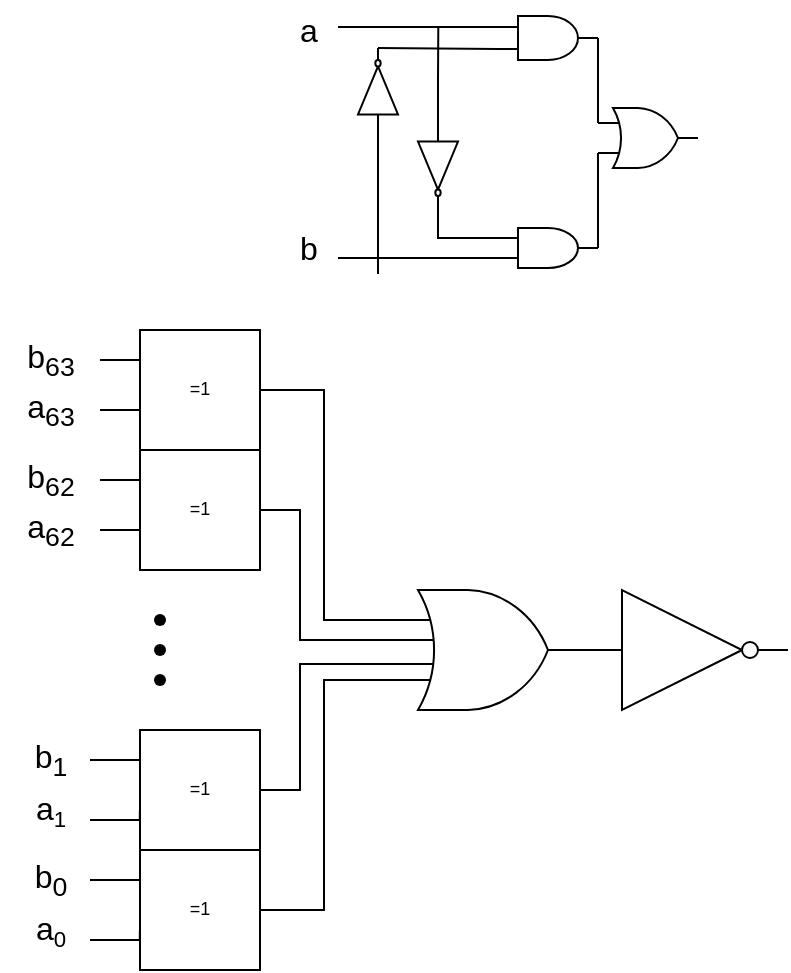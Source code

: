 <mxfile version="20.7.4" type="device"><diagram id="Bx3j3Ch7KoIdpLtxQ-Yp" name="Page-1"><mxGraphModel dx="956" dy="493" grid="1" gridSize="10" guides="1" tooltips="1" connect="1" arrows="1" fold="1" page="1" pageScale="1" pageWidth="827" pageHeight="1169" math="0" shadow="0"><root><mxCell id="0"/><mxCell id="1" parent="0"/><mxCell id="vCMaD03GUtjBhbGrcB-K-28" style="edgeStyle=orthogonalEdgeStyle;rounded=0;orthogonalLoop=1;jettySize=auto;html=1;exitX=0;exitY=0.5;exitDx=0;exitDy=0;exitPerimeter=0;fontSize=16;endArrow=none;endFill=0;" edge="1" parent="1" source="vCMaD03GUtjBhbGrcB-K-6"><mxGeometry relative="1" as="geometry"><mxPoint x="339.152" y="254" as="targetPoint"/></mxGeometry></mxCell><mxCell id="vCMaD03GUtjBhbGrcB-K-6" value="" style="verticalLabelPosition=bottom;shadow=0;dashed=0;align=center;html=1;verticalAlign=top;shape=mxgraph.electrical.logic_gates.inverter_2;rotation=90;" vertex="1" parent="1"><mxGeometry x="319" y="314" width="40" height="20" as="geometry"/></mxCell><mxCell id="vCMaD03GUtjBhbGrcB-K-7" value="a" style="text;html=1;align=center;verticalAlign=middle;resizable=0;points=[];autosize=1;strokeColor=none;fillColor=none;fontSize=16;" vertex="1" parent="1"><mxGeometry x="259" y="240" width="30" height="30" as="geometry"/></mxCell><mxCell id="vCMaD03GUtjBhbGrcB-K-12" style="edgeStyle=orthogonalEdgeStyle;rounded=0;orthogonalLoop=1;jettySize=auto;html=1;exitX=0;exitY=0.25;exitDx=0;exitDy=0;exitPerimeter=0;entryX=1;entryY=0.5;entryDx=0;entryDy=0;entryPerimeter=0;fontSize=16;endArrow=none;endFill=0;" edge="1" parent="1" source="vCMaD03GUtjBhbGrcB-K-9" target="vCMaD03GUtjBhbGrcB-K-6"><mxGeometry relative="1" as="geometry"/></mxCell><mxCell id="vCMaD03GUtjBhbGrcB-K-15" style="edgeStyle=orthogonalEdgeStyle;rounded=0;orthogonalLoop=1;jettySize=auto;html=1;exitX=0;exitY=0.75;exitDx=0;exitDy=0;exitPerimeter=0;fontSize=16;endArrow=none;endFill=0;" edge="1" parent="1" source="vCMaD03GUtjBhbGrcB-K-9" target="vCMaD03GUtjBhbGrcB-K-13"><mxGeometry relative="1" as="geometry"><Array as="points"><mxPoint x="309" y="369"/><mxPoint x="309" y="369"/></Array></mxGeometry></mxCell><mxCell id="vCMaD03GUtjBhbGrcB-K-25" style="edgeStyle=none;rounded=0;orthogonalLoop=1;jettySize=auto;html=1;exitX=1;exitY=0.5;exitDx=0;exitDy=0;exitPerimeter=0;entryX=0;entryY=0.75;entryDx=0;entryDy=0;entryPerimeter=0;fontSize=16;endArrow=none;endFill=0;" edge="1" parent="1" source="vCMaD03GUtjBhbGrcB-K-9" target="vCMaD03GUtjBhbGrcB-K-23"><mxGeometry relative="1" as="geometry"/></mxCell><mxCell id="vCMaD03GUtjBhbGrcB-K-9" value="" style="verticalLabelPosition=bottom;shadow=0;dashed=0;align=center;html=1;verticalAlign=top;shape=mxgraph.electrical.logic_gates.logic_gate;operation=and;fontSize=16;" vertex="1" parent="1"><mxGeometry x="369" y="354" width="50" height="20" as="geometry"/></mxCell><mxCell id="vCMaD03GUtjBhbGrcB-K-13" value="b" style="text;html=1;align=center;verticalAlign=middle;resizable=0;points=[];autosize=1;strokeColor=none;fillColor=none;fontSize=16;" vertex="1" parent="1"><mxGeometry x="259" y="349" width="30" height="30" as="geometry"/></mxCell><mxCell id="vCMaD03GUtjBhbGrcB-K-17" style="edgeStyle=orthogonalEdgeStyle;rounded=0;orthogonalLoop=1;jettySize=auto;html=1;exitX=0;exitY=0.5;exitDx=0;exitDy=0;exitPerimeter=0;fontSize=16;endArrow=none;endFill=0;" edge="1" parent="1" source="vCMaD03GUtjBhbGrcB-K-16"><mxGeometry relative="1" as="geometry"><mxPoint x="309" y="377" as="targetPoint"/></mxGeometry></mxCell><mxCell id="vCMaD03GUtjBhbGrcB-K-22" style="edgeStyle=orthogonalEdgeStyle;rounded=0;orthogonalLoop=1;jettySize=auto;html=1;entryX=0;entryY=0.75;entryDx=0;entryDy=0;entryPerimeter=0;fontSize=16;endArrow=none;endFill=0;" edge="1" parent="1" target="vCMaD03GUtjBhbGrcB-K-18"><mxGeometry relative="1" as="geometry"><mxPoint x="309" y="264" as="sourcePoint"/><Array as="points"><mxPoint x="369" y="264"/></Array></mxGeometry></mxCell><mxCell id="vCMaD03GUtjBhbGrcB-K-16" value="" style="verticalLabelPosition=bottom;shadow=0;dashed=0;align=center;html=1;verticalAlign=top;shape=mxgraph.electrical.logic_gates.inverter_2;rotation=-90;" vertex="1" parent="1"><mxGeometry x="289" y="274" width="40" height="20" as="geometry"/></mxCell><mxCell id="vCMaD03GUtjBhbGrcB-K-24" style="rounded=0;orthogonalLoop=1;jettySize=auto;html=1;exitX=1;exitY=0.5;exitDx=0;exitDy=0;exitPerimeter=0;entryX=0;entryY=0.25;entryDx=0;entryDy=0;entryPerimeter=0;fontSize=16;endArrow=none;endFill=0;" edge="1" parent="1" source="vCMaD03GUtjBhbGrcB-K-18" target="vCMaD03GUtjBhbGrcB-K-23"><mxGeometry relative="1" as="geometry"/></mxCell><mxCell id="vCMaD03GUtjBhbGrcB-K-27" style="edgeStyle=orthogonalEdgeStyle;rounded=0;orthogonalLoop=1;jettySize=auto;html=1;exitX=0;exitY=0.25;exitDx=0;exitDy=0;exitPerimeter=0;fontSize=16;endArrow=none;endFill=0;" edge="1" parent="1" source="vCMaD03GUtjBhbGrcB-K-18" target="vCMaD03GUtjBhbGrcB-K-7"><mxGeometry relative="1" as="geometry"><mxPoint x="339" y="244" as="targetPoint"/><Array as="points"><mxPoint x="329" y="254"/><mxPoint x="329" y="254"/></Array></mxGeometry></mxCell><mxCell id="vCMaD03GUtjBhbGrcB-K-18" value="" style="verticalLabelPosition=bottom;shadow=0;dashed=0;align=center;html=1;verticalAlign=top;shape=mxgraph.electrical.logic_gates.logic_gate;operation=and;fontSize=16;" vertex="1" parent="1"><mxGeometry x="369" y="248" width="50" height="22" as="geometry"/></mxCell><mxCell id="vCMaD03GUtjBhbGrcB-K-23" value="" style="verticalLabelPosition=bottom;shadow=0;dashed=0;align=center;html=1;verticalAlign=top;shape=mxgraph.electrical.logic_gates.logic_gate;operation=or;fontSize=16;" vertex="1" parent="1"><mxGeometry x="419" y="294" width="50" height="30" as="geometry"/></mxCell><mxCell id="vCMaD03GUtjBhbGrcB-K-69" style="edgeStyle=orthogonalEdgeStyle;rounded=0;orthogonalLoop=1;jettySize=auto;html=1;exitX=1;exitY=0.5;exitDx=0;exitDy=0;exitPerimeter=0;entryX=0;entryY=0.25;entryDx=0;entryDy=0;entryPerimeter=0;fontSize=16;endArrow=none;endFill=0;" edge="1" parent="1" source="vCMaD03GUtjBhbGrcB-K-29" target="vCMaD03GUtjBhbGrcB-K-68"><mxGeometry relative="1" as="geometry"/></mxCell><mxCell id="vCMaD03GUtjBhbGrcB-K-29" value="" style="verticalLabelPosition=bottom;shadow=0;dashed=0;align=center;html=1;verticalAlign=top;shape=mxgraph.electrical.iec_logic_gates.xor;fontSize=16;" vertex="1" parent="1"><mxGeometry x="190" y="405" width="60" height="60" as="geometry"/></mxCell><mxCell id="vCMaD03GUtjBhbGrcB-K-32" value="" style="edgeStyle=orthogonalEdgeStyle;rounded=0;orthogonalLoop=1;jettySize=auto;html=1;fontSize=16;endArrow=none;endFill=0;" edge="1" parent="1" source="vCMaD03GUtjBhbGrcB-K-30" target="vCMaD03GUtjBhbGrcB-K-29"><mxGeometry relative="1" as="geometry"/></mxCell><mxCell id="vCMaD03GUtjBhbGrcB-K-30" value="b&lt;sub&gt;63&lt;/sub&gt;" style="text;html=1;align=center;verticalAlign=middle;resizable=0;points=[];autosize=1;strokeColor=none;fillColor=none;fontSize=16;" vertex="1" parent="1"><mxGeometry x="120" y="400" width="50" height="40" as="geometry"/></mxCell><mxCell id="vCMaD03GUtjBhbGrcB-K-33" value="" style="edgeStyle=orthogonalEdgeStyle;rounded=0;orthogonalLoop=1;jettySize=auto;html=1;fontSize=16;endArrow=none;endFill=0;" edge="1" parent="1" source="vCMaD03GUtjBhbGrcB-K-31" target="vCMaD03GUtjBhbGrcB-K-29"><mxGeometry relative="1" as="geometry"/></mxCell><mxCell id="vCMaD03GUtjBhbGrcB-K-31" value="&lt;span style=&quot;font-size: 16px;&quot;&gt;a&lt;/span&gt;&lt;sub&gt;63&lt;/sub&gt;" style="text;html=1;align=center;verticalAlign=middle;resizable=0;points=[];autosize=1;strokeColor=none;fillColor=none;fontSize=16;" vertex="1" parent="1"><mxGeometry x="120" y="425" width="50" height="40" as="geometry"/></mxCell><mxCell id="vCMaD03GUtjBhbGrcB-K-70" style="edgeStyle=orthogonalEdgeStyle;rounded=0;orthogonalLoop=1;jettySize=auto;html=1;exitX=1;exitY=0.5;exitDx=0;exitDy=0;exitPerimeter=0;fontSize=16;endArrow=none;endFill=0;entryX=0;entryY=0.25;entryDx=0;entryDy=0;entryPerimeter=0;" edge="1" parent="1" source="vCMaD03GUtjBhbGrcB-K-34" target="vCMaD03GUtjBhbGrcB-K-68"><mxGeometry relative="1" as="geometry"><mxPoint x="270" y="560" as="targetPoint"/><Array as="points"><mxPoint x="270" y="495"/><mxPoint x="270" y="560"/><mxPoint x="340" y="560"/><mxPoint x="340" y="550"/></Array></mxGeometry></mxCell><mxCell id="vCMaD03GUtjBhbGrcB-K-34" value="" style="verticalLabelPosition=bottom;shadow=0;dashed=0;align=center;html=1;verticalAlign=top;shape=mxgraph.electrical.iec_logic_gates.xor;fontSize=16;" vertex="1" parent="1"><mxGeometry x="190" y="465" width="60" height="60" as="geometry"/></mxCell><mxCell id="vCMaD03GUtjBhbGrcB-K-35" value="" style="edgeStyle=orthogonalEdgeStyle;rounded=0;orthogonalLoop=1;jettySize=auto;html=1;fontSize=16;endArrow=none;endFill=0;" edge="1" parent="1" source="vCMaD03GUtjBhbGrcB-K-36" target="vCMaD03GUtjBhbGrcB-K-34"><mxGeometry relative="1" as="geometry"/></mxCell><mxCell id="vCMaD03GUtjBhbGrcB-K-36" value="b&lt;sub&gt;62&lt;/sub&gt;" style="text;html=1;align=center;verticalAlign=middle;resizable=0;points=[];autosize=1;strokeColor=none;fillColor=none;fontSize=16;" vertex="1" parent="1"><mxGeometry x="120" y="460" width="50" height="40" as="geometry"/></mxCell><mxCell id="vCMaD03GUtjBhbGrcB-K-37" value="" style="edgeStyle=orthogonalEdgeStyle;rounded=0;orthogonalLoop=1;jettySize=auto;html=1;fontSize=16;endArrow=none;endFill=0;" edge="1" parent="1" source="vCMaD03GUtjBhbGrcB-K-38" target="vCMaD03GUtjBhbGrcB-K-34"><mxGeometry relative="1" as="geometry"/></mxCell><mxCell id="vCMaD03GUtjBhbGrcB-K-38" value="&lt;span style=&quot;font-size: 16px;&quot;&gt;a&lt;/span&gt;&lt;sub&gt;62&lt;/sub&gt;" style="text;html=1;align=center;verticalAlign=middle;resizable=0;points=[];autosize=1;strokeColor=none;fillColor=none;fontSize=16;" vertex="1" parent="1"><mxGeometry x="120" y="485" width="50" height="40" as="geometry"/></mxCell><mxCell id="vCMaD03GUtjBhbGrcB-K-40" value="" style="shape=waypoint;sketch=0;size=6;pointerEvents=1;points=[];fillColor=none;resizable=0;rotatable=0;perimeter=centerPerimeter;snapToPoint=1;fontSize=16;" vertex="1" parent="1"><mxGeometry x="180" y="530" width="40" height="40" as="geometry"/></mxCell><mxCell id="vCMaD03GUtjBhbGrcB-K-41" value="" style="shape=waypoint;sketch=0;size=6;pointerEvents=1;points=[];fillColor=none;resizable=0;rotatable=0;perimeter=centerPerimeter;snapToPoint=1;fontSize=16;" vertex="1" parent="1"><mxGeometry x="180" y="545" width="40" height="40" as="geometry"/></mxCell><mxCell id="vCMaD03GUtjBhbGrcB-K-42" value="" style="shape=waypoint;sketch=0;size=6;pointerEvents=1;points=[];fillColor=none;resizable=0;rotatable=0;perimeter=centerPerimeter;snapToPoint=1;fontSize=16;" vertex="1" parent="1"><mxGeometry x="180" y="560" width="40" height="40" as="geometry"/></mxCell><mxCell id="vCMaD03GUtjBhbGrcB-K-71" style="edgeStyle=orthogonalEdgeStyle;rounded=0;orthogonalLoop=1;jettySize=auto;html=1;exitX=1;exitY=0.5;exitDx=0;exitDy=0;exitPerimeter=0;entryX=0.227;entryY=0.617;entryDx=0;entryDy=0;entryPerimeter=0;fontSize=16;endArrow=none;endFill=0;" edge="1" parent="1" source="vCMaD03GUtjBhbGrcB-K-58" target="vCMaD03GUtjBhbGrcB-K-68"><mxGeometry relative="1" as="geometry"><Array as="points"><mxPoint x="270" y="635"/><mxPoint x="270" y="572"/></Array></mxGeometry></mxCell><mxCell id="vCMaD03GUtjBhbGrcB-K-58" value="" style="verticalLabelPosition=bottom;shadow=0;dashed=0;align=center;html=1;verticalAlign=top;shape=mxgraph.electrical.iec_logic_gates.xor;fontSize=16;" vertex="1" parent="1"><mxGeometry x="190" y="605" width="60" height="60" as="geometry"/></mxCell><mxCell id="vCMaD03GUtjBhbGrcB-K-59" value="" style="edgeStyle=orthogonalEdgeStyle;rounded=0;orthogonalLoop=1;jettySize=auto;html=1;fontSize=16;endArrow=none;endFill=0;" edge="1" parent="1" source="vCMaD03GUtjBhbGrcB-K-60" target="vCMaD03GUtjBhbGrcB-K-58"><mxGeometry relative="1" as="geometry"><Array as="points"><mxPoint x="190" y="620"/><mxPoint x="190" y="620"/></Array></mxGeometry></mxCell><mxCell id="vCMaD03GUtjBhbGrcB-K-60" value="b&lt;sub&gt;1&lt;/sub&gt;" style="text;html=1;align=center;verticalAlign=middle;resizable=0;points=[];autosize=1;strokeColor=none;fillColor=none;fontSize=16;" vertex="1" parent="1"><mxGeometry x="125" y="600" width="40" height="40" as="geometry"/></mxCell><mxCell id="vCMaD03GUtjBhbGrcB-K-61" value="" style="edgeStyle=orthogonalEdgeStyle;rounded=0;orthogonalLoop=1;jettySize=auto;html=1;fontSize=16;endArrow=none;endFill=0;entryX=-0.001;entryY=0.671;entryDx=0;entryDy=0;entryPerimeter=0;" edge="1" parent="1" source="vCMaD03GUtjBhbGrcB-K-62" target="vCMaD03GUtjBhbGrcB-K-58"><mxGeometry relative="1" as="geometry"><Array as="points"><mxPoint x="190" y="650"/></Array></mxGeometry></mxCell><mxCell id="vCMaD03GUtjBhbGrcB-K-62" value="&lt;span style=&quot;font-size: 16px;&quot;&gt;a&lt;/span&gt;&lt;span style=&quot;font-size: 13.333px;&quot;&gt;&lt;sub&gt;1&lt;/sub&gt;&lt;/span&gt;" style="text;html=1;align=center;verticalAlign=middle;resizable=0;points=[];autosize=1;strokeColor=none;fillColor=none;fontSize=16;" vertex="1" parent="1"><mxGeometry x="125" y="625" width="40" height="40" as="geometry"/></mxCell><mxCell id="vCMaD03GUtjBhbGrcB-K-72" style="edgeStyle=orthogonalEdgeStyle;rounded=0;orthogonalLoop=1;jettySize=auto;html=1;exitX=1;exitY=0.5;exitDx=0;exitDy=0;exitPerimeter=0;entryX=0;entryY=0.75;entryDx=0;entryDy=0;entryPerimeter=0;fontSize=16;endArrow=none;endFill=0;" edge="1" parent="1" source="vCMaD03GUtjBhbGrcB-K-63" target="vCMaD03GUtjBhbGrcB-K-68"><mxGeometry relative="1" as="geometry"/></mxCell><mxCell id="vCMaD03GUtjBhbGrcB-K-63" value="" style="verticalLabelPosition=bottom;shadow=0;dashed=0;align=center;html=1;verticalAlign=top;shape=mxgraph.electrical.iec_logic_gates.xor;fontSize=16;" vertex="1" parent="1"><mxGeometry x="190" y="665" width="60" height="60" as="geometry"/></mxCell><mxCell id="vCMaD03GUtjBhbGrcB-K-64" value="" style="edgeStyle=orthogonalEdgeStyle;rounded=0;orthogonalLoop=1;jettySize=auto;html=1;fontSize=16;endArrow=none;endFill=0;" edge="1" parent="1" target="vCMaD03GUtjBhbGrcB-K-63"><mxGeometry relative="1" as="geometry"><mxPoint x="165" y="680" as="sourcePoint"/><Array as="points"><mxPoint x="190" y="680"/><mxPoint x="190" y="680"/></Array></mxGeometry></mxCell><mxCell id="vCMaD03GUtjBhbGrcB-K-65" value="" style="edgeStyle=orthogonalEdgeStyle;rounded=0;orthogonalLoop=1;jettySize=auto;html=1;fontSize=16;endArrow=none;endFill=0;entryX=-0.001;entryY=0.671;entryDx=0;entryDy=0;entryPerimeter=0;" edge="1" parent="1" source="vCMaD03GUtjBhbGrcB-K-66" target="vCMaD03GUtjBhbGrcB-K-63"><mxGeometry relative="1" as="geometry"><Array as="points"><mxPoint x="190" y="710"/></Array></mxGeometry></mxCell><mxCell id="vCMaD03GUtjBhbGrcB-K-66" value="&lt;span style=&quot;font-size: 16px;&quot;&gt;a&lt;/span&gt;&lt;span style=&quot;font-size: 13.333px;&quot;&gt;&lt;sub&gt;0&lt;/sub&gt;&lt;/span&gt;" style="text;html=1;align=center;verticalAlign=middle;resizable=0;points=[];autosize=1;strokeColor=none;fillColor=none;fontSize=16;" vertex="1" parent="1"><mxGeometry x="125" y="685" width="40" height="40" as="geometry"/></mxCell><mxCell id="vCMaD03GUtjBhbGrcB-K-67" value="b&lt;sub&gt;0&lt;/sub&gt;" style="text;html=1;align=center;verticalAlign=middle;resizable=0;points=[];autosize=1;strokeColor=none;fillColor=none;fontSize=16;" vertex="1" parent="1"><mxGeometry x="125" y="660" width="40" height="40" as="geometry"/></mxCell><mxCell id="vCMaD03GUtjBhbGrcB-K-68" value="" style="verticalLabelPosition=bottom;shadow=0;dashed=0;align=center;html=1;verticalAlign=top;shape=mxgraph.electrical.logic_gates.logic_gate;operation=or;fontSize=16;" vertex="1" parent="1"><mxGeometry x="314" y="535" width="100" height="60" as="geometry"/></mxCell><mxCell id="vCMaD03GUtjBhbGrcB-K-73" value="" style="verticalLabelPosition=bottom;shadow=0;dashed=0;align=center;html=1;verticalAlign=top;shape=mxgraph.electrical.logic_gates.inverter_2;fontSize=16;" vertex="1" parent="1"><mxGeometry x="414" y="535" width="100" height="60" as="geometry"/></mxCell></root></mxGraphModel></diagram></mxfile>